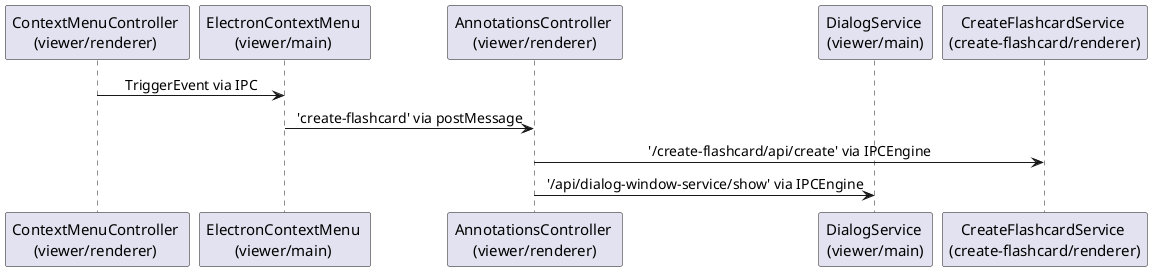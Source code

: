 // need to track the context and the app too and the component.
@startuml

skinparam {

    defaultFontSize 14
    defaultTextAlignment center
    defaultFontName Bitstream Vera Sans Mono

    ParticipantFontSize 15
    LifeLineFontSize 18
    NoteFontSize 14
    NoteBackgroundColor lightgrey
    NoteBorderColor black
 }

participant "ContextMenuController \n(viewer/renderer) " AS ContextMenuController
participant "ElectronContextMenu \n(viewer/main) " AS ElectronContextMenu
participant "AnnotationsController \n(viewer/renderer)" AS AnnotationsController

participant "DialogService \n(viewer/main)" AS DialogService
participant "CreateFlashcardService \n(create-flashcard/renderer)" AS CreateFlashcardService

ContextMenuController -> ElectronContextMenu: TriggerEvent via IPC
ElectronContextMenu -> AnnotationsController: 'create-flashcard' via postMessage

AnnotationsController -> CreateFlashcardService: '/create-flashcard/api/create' via IPCEngine

AnnotationsController -> DialogService: '/api/dialog-window-service/show' via IPCEngine


@enduml
